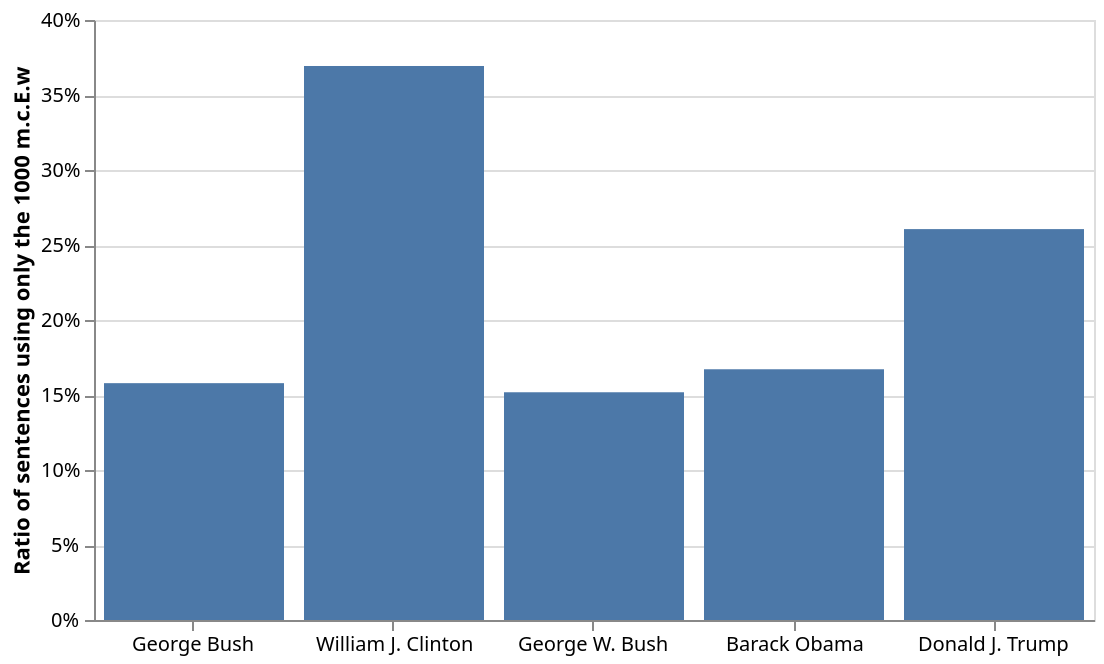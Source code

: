{"$schema": "https://vega.github.io/schema/vega-lite/v1.2.1.json", "data": {"values": [{"avg_sent_length": 19.271873862947242, "avg_token_prob": -7.339620989650501, "avg_word_length": 4.080778317471865, "n_documents": 812.0, "n_nouns": 122297.0, "n_sents": 41225.0, "n_sents_using_only_1000_mcew": 6509.0, "n_sents_using_only_5000_mcew": 12407.0, "n_sents_using_only_own_2000_mcw": 13726.0, "n_sents_using_only_own_2000_mcw_or_2000_mcew": 14053.0, "n_short_sents": 10933.0, "n_tokens": 794483.0, "n_types": 19446.0, "n_verbs": 123720.0, "n_words": 668968.0, "president": "George Bush", "president_id": 41, "value": 0.15788963007883566}, {"avg_sent_length": 14.15819856398249, "avg_token_prob": -7.073009309080566, "avg_word_length": 3.876235394090165, "n_documents": 915.0, "n_nouns": 368347.0, "n_sents": 160583.0, "n_sents_using_only_1000_mcew": 59309.0, "n_sents_using_only_5000_mcew": 79126.0, "n_sents_using_only_own_2000_mcw": 95405.0, "n_sents_using_only_own_2000_mcw_or_2000_mcew": 96700.0, "n_short_sents": 77026.0, "n_tokens": 2273566.0, "n_types": 23036.0, "n_verbs": 409661.0, "n_words": 1888059.0, "president": "William J. Clinton", "president_id": 42, "value": 0.36933548383079157}, {"avg_sent_length": 18.3636525106126, "avg_token_prob": -7.2363726838717595, "avg_word_length": 4.045261980941916, "n_documents": 769.0, "n_nouns": 159592.0, "n_sents": 56301.0, "n_sents_using_only_1000_mcew": 8548.0, "n_sents_using_only_5000_mcew": 17500.0, "n_sents_using_only_own_2000_mcw": 22007.0, "n_sents_using_only_own_2000_mcw_or_2000_mcew": 22436.0, "n_short_sents": 15978.0, "n_tokens": 1033892.0, "n_types": 19800.0, "n_verbs": 174000.0, "n_words": 873924.0, "president": "George W. Bush", "president_id": 43, "value": 0.15182678815651587}, {"avg_sent_length": 20.44958387658864, "avg_token_prob": -7.095109023329605, "avg_word_length": 4.033637700537946, "n_documents": 862.0, "n_nouns": 278723.0, "n_sents": 82067.0, "n_sents_using_only_1000_mcew": 13718.0, "n_sents_using_only_5000_mcew": 24957.0, "n_sents_using_only_own_2000_mcw": 30602.0, "n_sents_using_only_own_2000_mcw_or_2000_mcew": 31398.0, "n_short_sents": 23610.0, "n_tokens": 1678236.0, "n_types": 22849.0, "n_verbs": 304453.0, "n_words": 1424142.0, "president": "Barack Obama", "president_id": 44, "value": 0.1671561041587971}, {"avg_sent_length": 14.153145282076885, "avg_token_prob": -7.119351265358976, "avg_word_length": 3.894255576622524, "n_documents": 588.0, "n_nouns": 149104.0, "n_sents": 72108.0, "n_sents_using_only_1000_mcew": 18791.0, "n_sents_using_only_5000_mcew": 29774.0, "n_sents_using_only_own_2000_mcw": 37769.0, "n_sents_using_only_own_2000_mcw_or_2000_mcew": 38596.0, "n_short_sents": 32394.0, "n_tokens": 1020555.0, "n_types": 18597.0, "n_verbs": 179951.0, "n_words": 830618.0, "president": "Donald J. Trump", "president_id": 45, "value": 0.2605952182836856}]}, "encoding": {"x": {"axis": {"labelAngle": 0.0}, "field": "president", "sort": {"field": "president_id", "op": "values"}, "title": "", "type": "nominal"}, "y": {"axis": {"format": ".0%"}, "field": "value", "title": "Ratio of sentences using only the 1000 m.c.E.w", "type": "quantitative"}}, "height": 300.0, "mark": "bar", "width": 500.0}